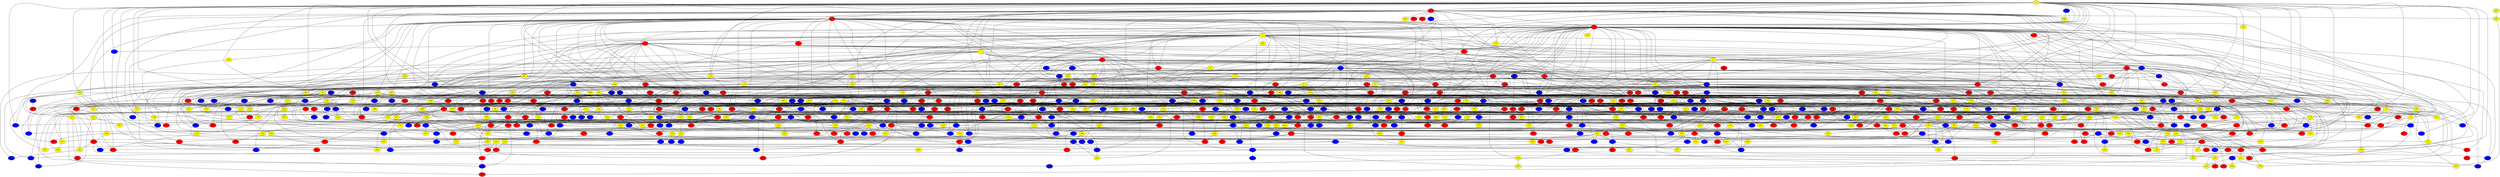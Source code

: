 graph {
0 [style = filled fillcolor = yellow];
1 [style = filled fillcolor = red];
2 [style = filled fillcolor = red];
3 [style = filled fillcolor = red];
4 [style = filled fillcolor = yellow];
5 [style = filled fillcolor = yellow];
6 [style = filled fillcolor = red];
7 [style = filled fillcolor = red];
8 [style = filled fillcolor = red];
9 [style = filled fillcolor = yellow];
10 [style = filled fillcolor = blue];
11 [style = filled fillcolor = yellow];
12 [style = filled fillcolor = blue];
13 [style = filled fillcolor = blue];
14 [style = filled fillcolor = blue];
15 [style = filled fillcolor = blue];
16 [style = filled fillcolor = yellow];
17 [style = filled fillcolor = blue];
18 [style = filled fillcolor = red];
19 [style = filled fillcolor = yellow];
20 [style = filled fillcolor = yellow];
21 [style = filled fillcolor = red];
22 [style = filled fillcolor = blue];
23 [style = filled fillcolor = red];
24 [style = filled fillcolor = blue];
25 [style = filled fillcolor = red];
26 [style = filled fillcolor = yellow];
27 [style = filled fillcolor = blue];
28 [style = filled fillcolor = yellow];
29 [style = filled fillcolor = red];
30 [style = filled fillcolor = red];
31 [style = filled fillcolor = red];
32 [style = filled fillcolor = red];
33 [style = filled fillcolor = yellow];
34 [style = filled fillcolor = red];
35 [style = filled fillcolor = yellow];
36 [style = filled fillcolor = yellow];
37 [style = filled fillcolor = red];
38 [style = filled fillcolor = yellow];
39 [style = filled fillcolor = yellow];
40 [style = filled fillcolor = red];
41 [style = filled fillcolor = red];
42 [style = filled fillcolor = blue];
43 [style = filled fillcolor = red];
44 [style = filled fillcolor = yellow];
45 [style = filled fillcolor = yellow];
46 [style = filled fillcolor = red];
47 [style = filled fillcolor = red];
48 [style = filled fillcolor = yellow];
49 [style = filled fillcolor = red];
50 [style = filled fillcolor = blue];
51 [style = filled fillcolor = yellow];
52 [style = filled fillcolor = red];
53 [style = filled fillcolor = red];
54 [style = filled fillcolor = blue];
55 [style = filled fillcolor = yellow];
56 [style = filled fillcolor = blue];
57 [style = filled fillcolor = red];
58 [style = filled fillcolor = blue];
59 [style = filled fillcolor = blue];
60 [style = filled fillcolor = yellow];
61 [style = filled fillcolor = yellow];
62 [style = filled fillcolor = yellow];
63 [style = filled fillcolor = yellow];
64 [style = filled fillcolor = yellow];
65 [style = filled fillcolor = red];
66 [style = filled fillcolor = blue];
67 [style = filled fillcolor = red];
68 [style = filled fillcolor = yellow];
69 [style = filled fillcolor = red];
70 [style = filled fillcolor = yellow];
71 [style = filled fillcolor = yellow];
72 [style = filled fillcolor = red];
73 [style = filled fillcolor = red];
74 [style = filled fillcolor = red];
75 [style = filled fillcolor = yellow];
76 [style = filled fillcolor = yellow];
77 [style = filled fillcolor = blue];
78 [style = filled fillcolor = red];
79 [style = filled fillcolor = red];
80 [style = filled fillcolor = yellow];
81 [style = filled fillcolor = red];
82 [style = filled fillcolor = yellow];
83 [style = filled fillcolor = red];
84 [style = filled fillcolor = yellow];
85 [style = filled fillcolor = yellow];
86 [style = filled fillcolor = red];
87 [style = filled fillcolor = yellow];
88 [style = filled fillcolor = red];
89 [style = filled fillcolor = red];
90 [style = filled fillcolor = yellow];
91 [style = filled fillcolor = red];
92 [style = filled fillcolor = red];
93 [style = filled fillcolor = blue];
94 [style = filled fillcolor = yellow];
95 [style = filled fillcolor = red];
96 [style = filled fillcolor = blue];
97 [style = filled fillcolor = red];
98 [style = filled fillcolor = yellow];
99 [style = filled fillcolor = blue];
100 [style = filled fillcolor = yellow];
101 [style = filled fillcolor = yellow];
102 [style = filled fillcolor = yellow];
103 [style = filled fillcolor = red];
104 [style = filled fillcolor = blue];
105 [style = filled fillcolor = blue];
106 [style = filled fillcolor = yellow];
107 [style = filled fillcolor = blue];
108 [style = filled fillcolor = yellow];
109 [style = filled fillcolor = blue];
110 [style = filled fillcolor = blue];
111 [style = filled fillcolor = blue];
112 [style = filled fillcolor = red];
113 [style = filled fillcolor = red];
114 [style = filled fillcolor = red];
115 [style = filled fillcolor = red];
116 [style = filled fillcolor = blue];
117 [style = filled fillcolor = yellow];
118 [style = filled fillcolor = blue];
119 [style = filled fillcolor = red];
120 [style = filled fillcolor = yellow];
121 [style = filled fillcolor = yellow];
122 [style = filled fillcolor = red];
123 [style = filled fillcolor = yellow];
124 [style = filled fillcolor = red];
125 [style = filled fillcolor = yellow];
126 [style = filled fillcolor = yellow];
127 [style = filled fillcolor = blue];
128 [style = filled fillcolor = blue];
129 [style = filled fillcolor = blue];
130 [style = filled fillcolor = yellow];
131 [style = filled fillcolor = blue];
132 [style = filled fillcolor = blue];
133 [style = filled fillcolor = red];
134 [style = filled fillcolor = yellow];
135 [style = filled fillcolor = yellow];
136 [style = filled fillcolor = yellow];
137 [style = filled fillcolor = red];
138 [style = filled fillcolor = red];
139 [style = filled fillcolor = yellow];
140 [style = filled fillcolor = yellow];
141 [style = filled fillcolor = red];
142 [style = filled fillcolor = yellow];
143 [style = filled fillcolor = red];
144 [style = filled fillcolor = yellow];
145 [style = filled fillcolor = blue];
146 [style = filled fillcolor = yellow];
147 [style = filled fillcolor = blue];
148 [style = filled fillcolor = blue];
149 [style = filled fillcolor = blue];
150 [style = filled fillcolor = blue];
151 [style = filled fillcolor = red];
152 [style = filled fillcolor = yellow];
153 [style = filled fillcolor = yellow];
154 [style = filled fillcolor = red];
155 [style = filled fillcolor = yellow];
156 [style = filled fillcolor = blue];
157 [style = filled fillcolor = red];
158 [style = filled fillcolor = red];
159 [style = filled fillcolor = yellow];
160 [style = filled fillcolor = red];
161 [style = filled fillcolor = blue];
162 [style = filled fillcolor = yellow];
163 [style = filled fillcolor = blue];
164 [style = filled fillcolor = red];
165 [style = filled fillcolor = blue];
166 [style = filled fillcolor = red];
167 [style = filled fillcolor = blue];
168 [style = filled fillcolor = red];
169 [style = filled fillcolor = blue];
170 [style = filled fillcolor = red];
171 [style = filled fillcolor = blue];
172 [style = filled fillcolor = yellow];
173 [style = filled fillcolor = red];
174 [style = filled fillcolor = blue];
175 [style = filled fillcolor = blue];
176 [style = filled fillcolor = yellow];
177 [style = filled fillcolor = yellow];
178 [style = filled fillcolor = blue];
179 [style = filled fillcolor = yellow];
180 [style = filled fillcolor = blue];
181 [style = filled fillcolor = yellow];
182 [style = filled fillcolor = yellow];
183 [style = filled fillcolor = yellow];
184 [style = filled fillcolor = blue];
185 [style = filled fillcolor = yellow];
186 [style = filled fillcolor = blue];
187 [style = filled fillcolor = red];
188 [style = filled fillcolor = red];
189 [style = filled fillcolor = red];
190 [style = filled fillcolor = red];
191 [style = filled fillcolor = yellow];
192 [style = filled fillcolor = yellow];
193 [style = filled fillcolor = yellow];
194 [style = filled fillcolor = blue];
195 [style = filled fillcolor = red];
196 [style = filled fillcolor = yellow];
197 [style = filled fillcolor = yellow];
198 [style = filled fillcolor = blue];
199 [style = filled fillcolor = yellow];
200 [style = filled fillcolor = blue];
201 [style = filled fillcolor = yellow];
202 [style = filled fillcolor = blue];
203 [style = filled fillcolor = red];
204 [style = filled fillcolor = blue];
205 [style = filled fillcolor = blue];
206 [style = filled fillcolor = yellow];
207 [style = filled fillcolor = yellow];
208 [style = filled fillcolor = red];
209 [style = filled fillcolor = yellow];
210 [style = filled fillcolor = yellow];
211 [style = filled fillcolor = yellow];
212 [style = filled fillcolor = red];
213 [style = filled fillcolor = yellow];
214 [style = filled fillcolor = yellow];
215 [style = filled fillcolor = blue];
216 [style = filled fillcolor = red];
217 [style = filled fillcolor = yellow];
218 [style = filled fillcolor = blue];
219 [style = filled fillcolor = blue];
220 [style = filled fillcolor = blue];
221 [style = filled fillcolor = blue];
222 [style = filled fillcolor = yellow];
223 [style = filled fillcolor = yellow];
224 [style = filled fillcolor = red];
225 [style = filled fillcolor = blue];
226 [style = filled fillcolor = red];
227 [style = filled fillcolor = red];
228 [style = filled fillcolor = blue];
229 [style = filled fillcolor = yellow];
230 [style = filled fillcolor = yellow];
231 [style = filled fillcolor = blue];
232 [style = filled fillcolor = yellow];
233 [style = filled fillcolor = red];
234 [style = filled fillcolor = yellow];
235 [style = filled fillcolor = yellow];
236 [style = filled fillcolor = yellow];
237 [style = filled fillcolor = yellow];
238 [style = filled fillcolor = red];
239 [style = filled fillcolor = red];
240 [style = filled fillcolor = red];
241 [style = filled fillcolor = yellow];
242 [style = filled fillcolor = blue];
243 [style = filled fillcolor = yellow];
244 [style = filled fillcolor = red];
245 [style = filled fillcolor = red];
246 [style = filled fillcolor = yellow];
247 [style = filled fillcolor = red];
248 [style = filled fillcolor = red];
249 [style = filled fillcolor = yellow];
250 [style = filled fillcolor = blue];
251 [style = filled fillcolor = red];
252 [style = filled fillcolor = blue];
253 [style = filled fillcolor = yellow];
254 [style = filled fillcolor = blue];
255 [style = filled fillcolor = red];
256 [style = filled fillcolor = blue];
257 [style = filled fillcolor = yellow];
258 [style = filled fillcolor = yellow];
259 [style = filled fillcolor = blue];
260 [style = filled fillcolor = yellow];
261 [style = filled fillcolor = yellow];
262 [style = filled fillcolor = yellow];
263 [style = filled fillcolor = red];
264 [style = filled fillcolor = yellow];
265 [style = filled fillcolor = blue];
266 [style = filled fillcolor = red];
267 [style = filled fillcolor = blue];
268 [style = filled fillcolor = blue];
269 [style = filled fillcolor = blue];
270 [style = filled fillcolor = blue];
271 [style = filled fillcolor = red];
272 [style = filled fillcolor = yellow];
273 [style = filled fillcolor = red];
274 [style = filled fillcolor = blue];
275 [style = filled fillcolor = red];
276 [style = filled fillcolor = blue];
277 [style = filled fillcolor = yellow];
278 [style = filled fillcolor = red];
279 [style = filled fillcolor = red];
280 [style = filled fillcolor = blue];
281 [style = filled fillcolor = yellow];
282 [style = filled fillcolor = red];
283 [style = filled fillcolor = red];
284 [style = filled fillcolor = blue];
285 [style = filled fillcolor = red];
286 [style = filled fillcolor = blue];
287 [style = filled fillcolor = blue];
288 [style = filled fillcolor = red];
289 [style = filled fillcolor = yellow];
290 [style = filled fillcolor = blue];
291 [style = filled fillcolor = yellow];
292 [style = filled fillcolor = yellow];
293 [style = filled fillcolor = blue];
294 [style = filled fillcolor = yellow];
295 [style = filled fillcolor = red];
296 [style = filled fillcolor = yellow];
297 [style = filled fillcolor = yellow];
298 [style = filled fillcolor = blue];
299 [style = filled fillcolor = red];
300 [style = filled fillcolor = blue];
301 [style = filled fillcolor = blue];
302 [style = filled fillcolor = yellow];
303 [style = filled fillcolor = blue];
304 [style = filled fillcolor = blue];
305 [style = filled fillcolor = red];
306 [style = filled fillcolor = blue];
307 [style = filled fillcolor = blue];
308 [style = filled fillcolor = yellow];
309 [style = filled fillcolor = red];
310 [style = filled fillcolor = blue];
311 [style = filled fillcolor = yellow];
312 [style = filled fillcolor = yellow];
313 [style = filled fillcolor = red];
314 [style = filled fillcolor = blue];
315 [style = filled fillcolor = red];
316 [style = filled fillcolor = yellow];
317 [style = filled fillcolor = red];
318 [style = filled fillcolor = red];
319 [style = filled fillcolor = yellow];
320 [style = filled fillcolor = blue];
321 [style = filled fillcolor = yellow];
322 [style = filled fillcolor = red];
323 [style = filled fillcolor = blue];
324 [style = filled fillcolor = yellow];
325 [style = filled fillcolor = yellow];
326 [style = filled fillcolor = blue];
327 [style = filled fillcolor = red];
328 [style = filled fillcolor = yellow];
329 [style = filled fillcolor = blue];
330 [style = filled fillcolor = red];
331 [style = filled fillcolor = yellow];
332 [style = filled fillcolor = yellow];
333 [style = filled fillcolor = yellow];
334 [style = filled fillcolor = red];
335 [style = filled fillcolor = yellow];
336 [style = filled fillcolor = blue];
337 [style = filled fillcolor = blue];
338 [style = filled fillcolor = yellow];
339 [style = filled fillcolor = yellow];
340 [style = filled fillcolor = red];
341 [style = filled fillcolor = yellow];
342 [style = filled fillcolor = blue];
343 [style = filled fillcolor = blue];
344 [style = filled fillcolor = red];
345 [style = filled fillcolor = yellow];
346 [style = filled fillcolor = blue];
347 [style = filled fillcolor = red];
348 [style = filled fillcolor = yellow];
349 [style = filled fillcolor = red];
350 [style = filled fillcolor = red];
351 [style = filled fillcolor = yellow];
352 [style = filled fillcolor = yellow];
353 [style = filled fillcolor = red];
354 [style = filled fillcolor = red];
355 [style = filled fillcolor = red];
356 [style = filled fillcolor = red];
357 [style = filled fillcolor = yellow];
358 [style = filled fillcolor = yellow];
359 [style = filled fillcolor = blue];
360 [style = filled fillcolor = blue];
361 [style = filled fillcolor = yellow];
362 [style = filled fillcolor = yellow];
363 [style = filled fillcolor = yellow];
364 [style = filled fillcolor = blue];
365 [style = filled fillcolor = red];
366 [style = filled fillcolor = red];
367 [style = filled fillcolor = blue];
368 [style = filled fillcolor = yellow];
369 [style = filled fillcolor = red];
370 [style = filled fillcolor = red];
371 [style = filled fillcolor = red];
372 [style = filled fillcolor = blue];
373 [style = filled fillcolor = yellow];
374 [style = filled fillcolor = red];
375 [style = filled fillcolor = red];
376 [style = filled fillcolor = blue];
377 [style = filled fillcolor = red];
378 [style = filled fillcolor = red];
379 [style = filled fillcolor = blue];
380 [style = filled fillcolor = red];
381 [style = filled fillcolor = yellow];
382 [style = filled fillcolor = blue];
383 [style = filled fillcolor = blue];
384 [style = filled fillcolor = red];
385 [style = filled fillcolor = yellow];
386 [style = filled fillcolor = blue];
387 [style = filled fillcolor = red];
388 [style = filled fillcolor = yellow];
389 [style = filled fillcolor = blue];
390 [style = filled fillcolor = red];
391 [style = filled fillcolor = blue];
392 [style = filled fillcolor = blue];
393 [style = filled fillcolor = blue];
394 [style = filled fillcolor = yellow];
395 [style = filled fillcolor = red];
396 [style = filled fillcolor = red];
397 [style = filled fillcolor = blue];
398 [style = filled fillcolor = red];
399 [style = filled fillcolor = red];
400 [style = filled fillcolor = blue];
401 [style = filled fillcolor = yellow];
402 [style = filled fillcolor = red];
403 [style = filled fillcolor = blue];
404 [style = filled fillcolor = red];
405 [style = filled fillcolor = yellow];
406 [style = filled fillcolor = blue];
407 [style = filled fillcolor = blue];
408 [style = filled fillcolor = blue];
409 [style = filled fillcolor = red];
410 [style = filled fillcolor = blue];
411 [style = filled fillcolor = red];
412 [style = filled fillcolor = yellow];
413 [style = filled fillcolor = blue];
414 [style = filled fillcolor = red];
415 [style = filled fillcolor = yellow];
416 [style = filled fillcolor = red];
417 [style = filled fillcolor = red];
418 [style = filled fillcolor = yellow];
419 [style = filled fillcolor = yellow];
420 [style = filled fillcolor = yellow];
421 [style = filled fillcolor = blue];
422 [style = filled fillcolor = red];
423 [style = filled fillcolor = yellow];
424 [style = filled fillcolor = red];
425 [style = filled fillcolor = blue];
426 [style = filled fillcolor = yellow];
427 [style = filled fillcolor = red];
428 [style = filled fillcolor = red];
429 [style = filled fillcolor = blue];
430 [style = filled fillcolor = red];
431 [style = filled fillcolor = yellow];
432 [style = filled fillcolor = yellow];
433 [style = filled fillcolor = red];
434 [style = filled fillcolor = yellow];
435 [style = filled fillcolor = red];
436 [style = filled fillcolor = red];
437 [style = filled fillcolor = yellow];
438 [style = filled fillcolor = red];
439 [style = filled fillcolor = blue];
440 [style = filled fillcolor = blue];
441 [style = filled fillcolor = yellow];
442 [style = filled fillcolor = blue];
443 [style = filled fillcolor = yellow];
444 [style = filled fillcolor = red];
445 [style = filled fillcolor = yellow];
446 [style = filled fillcolor = yellow];
447 [style = filled fillcolor = yellow];
448 [style = filled fillcolor = red];
449 [style = filled fillcolor = yellow];
450 [style = filled fillcolor = yellow];
451 [style = filled fillcolor = red];
452 [style = filled fillcolor = blue];
453 [style = filled fillcolor = yellow];
454 [style = filled fillcolor = yellow];
455 [style = filled fillcolor = blue];
456 [style = filled fillcolor = yellow];
457 [style = filled fillcolor = red];
458 [style = filled fillcolor = yellow];
459 [style = filled fillcolor = red];
460 [style = filled fillcolor = blue];
461 [style = filled fillcolor = blue];
462 [style = filled fillcolor = yellow];
463 [style = filled fillcolor = yellow];
464 [style = filled fillcolor = yellow];
465 [style = filled fillcolor = red];
466 [style = filled fillcolor = blue];
467 [style = filled fillcolor = blue];
468 [style = filled fillcolor = yellow];
469 [style = filled fillcolor = blue];
470 [style = filled fillcolor = blue];
471 [style = filled fillcolor = blue];
472 [style = filled fillcolor = blue];
473 [style = filled fillcolor = blue];
474 [style = filled fillcolor = blue];
475 [style = filled fillcolor = red];
476 [style = filled fillcolor = red];
477 [style = filled fillcolor = blue];
478 [style = filled fillcolor = red];
479 [style = filled fillcolor = red];
480 [style = filled fillcolor = red];
481 [style = filled fillcolor = red];
482 [style = filled fillcolor = blue];
483 [style = filled fillcolor = red];
484 [style = filled fillcolor = red];
485 [style = filled fillcolor = blue];
486 [style = filled fillcolor = yellow];
487 [style = filled fillcolor = yellow];
488 [style = filled fillcolor = red];
489 [style = filled fillcolor = red];
490 [style = filled fillcolor = blue];
491 [style = filled fillcolor = yellow];
492 [style = filled fillcolor = red];
493 [style = filled fillcolor = yellow];
494 [style = filled fillcolor = red];
495 [style = filled fillcolor = yellow];
496 [style = filled fillcolor = yellow];
497 [style = filled fillcolor = yellow];
498 [style = filled fillcolor = blue];
499 [style = filled fillcolor = yellow];
500 [style = filled fillcolor = blue];
501 [style = filled fillcolor = yellow];
502 [style = filled fillcolor = blue];
503 [style = filled fillcolor = red];
504 [style = filled fillcolor = yellow];
505 [style = filled fillcolor = blue];
506 [style = filled fillcolor = yellow];
507 [style = filled fillcolor = yellow];
508 [style = filled fillcolor = blue];
509 [style = filled fillcolor = yellow];
510 [style = filled fillcolor = blue];
511 [style = filled fillcolor = blue];
512 [style = filled fillcolor = blue];
513 [style = filled fillcolor = yellow];
514 [style = filled fillcolor = blue];
515 [style = filled fillcolor = red];
516 [style = filled fillcolor = red];
517 [style = filled fillcolor = red];
518 [style = filled fillcolor = red];
519 [style = filled fillcolor = red];
520 [style = filled fillcolor = yellow];
521 [style = filled fillcolor = yellow];
522 [style = filled fillcolor = blue];
523 [style = filled fillcolor = blue];
524 [style = filled fillcolor = blue];
525 [style = filled fillcolor = red];
526 [style = filled fillcolor = red];
527 [style = filled fillcolor = yellow];
528 [style = filled fillcolor = blue];
529 [style = filled fillcolor = yellow];
530 [style = filled fillcolor = yellow];
531 [style = filled fillcolor = blue];
532 [style = filled fillcolor = yellow];
533 [style = filled fillcolor = red];
534 [style = filled fillcolor = red];
535 [style = filled fillcolor = yellow];
536 [style = filled fillcolor = red];
537 [style = filled fillcolor = red];
538 [style = filled fillcolor = yellow];
539 [style = filled fillcolor = yellow];
540 [style = filled fillcolor = blue];
541 [style = filled fillcolor = red];
542 [style = filled fillcolor = red];
543 [style = filled fillcolor = yellow];
544 [style = filled fillcolor = yellow];
545 [style = filled fillcolor = blue];
546 [style = filled fillcolor = yellow];
547 [style = filled fillcolor = blue];
548 [style = filled fillcolor = blue];
549 [style = filled fillcolor = blue];
550 [style = filled fillcolor = blue];
551 [style = filled fillcolor = blue];
552 [style = filled fillcolor = blue];
553 [style = filled fillcolor = yellow];
554 [style = filled fillcolor = red];
555 [style = filled fillcolor = yellow];
556 [style = filled fillcolor = red];
557 [style = filled fillcolor = blue];
558 [style = filled fillcolor = red];
559 [style = filled fillcolor = red];
560 [style = filled fillcolor = red];
561 [style = filled fillcolor = red];
562 [style = filled fillcolor = red];
563 [style = filled fillcolor = blue];
564 [style = filled fillcolor = red];
565 [style = filled fillcolor = blue];
566 [style = filled fillcolor = blue];
567 [style = filled fillcolor = red];
568 [style = filled fillcolor = red];
569 [style = filled fillcolor = blue];
570 [style = filled fillcolor = yellow];
571 [style = filled fillcolor = yellow];
572 [style = filled fillcolor = yellow];
573 [style = filled fillcolor = blue];
574 [style = filled fillcolor = red];
575 [style = filled fillcolor = yellow];
576 [style = filled fillcolor = red];
577 [style = filled fillcolor = blue];
578 [style = filled fillcolor = blue];
579 [style = filled fillcolor = blue];
580 [style = filled fillcolor = blue];
581 [style = filled fillcolor = blue];
582 [style = filled fillcolor = blue];
583 [style = filled fillcolor = yellow];
584 [style = filled fillcolor = yellow];
585 [style = filled fillcolor = blue];
586 [style = filled fillcolor = yellow];
587 [style = filled fillcolor = yellow];
588 [style = filled fillcolor = blue];
589 [style = filled fillcolor = blue];
590 [style = filled fillcolor = blue];
591 [style = filled fillcolor = yellow];
592 [style = filled fillcolor = red];
593 [style = filled fillcolor = yellow];
594 [style = filled fillcolor = red];
595 [style = filled fillcolor = yellow];
596 [style = filled fillcolor = blue];
597 [style = filled fillcolor = blue];
598 [style = filled fillcolor = red];
599 [style = filled fillcolor = blue];
600 [style = filled fillcolor = yellow];
601 [style = filled fillcolor = blue];
602 [style = filled fillcolor = red];
603 [style = filled fillcolor = yellow];
604 [style = filled fillcolor = red];
605 [style = filled fillcolor = red];
606 [style = filled fillcolor = yellow];
607 [style = filled fillcolor = red];
608 [style = filled fillcolor = blue];
609 [style = filled fillcolor = red];
610 [style = filled fillcolor = red];
611 [style = filled fillcolor = blue];
612 [style = filled fillcolor = yellow];
613 [style = filled fillcolor = red];
614 [style = filled fillcolor = yellow];
615 [style = filled fillcolor = yellow];
616 [style = filled fillcolor = yellow];
617 [style = filled fillcolor = blue];
618 [style = filled fillcolor = red];
619 [style = filled fillcolor = red];
620 [style = filled fillcolor = red];
621 [style = filled fillcolor = yellow];
622 [style = filled fillcolor = yellow];
623 [style = filled fillcolor = blue];
624 [style = filled fillcolor = blue];
625 [style = filled fillcolor = yellow];
626 [style = filled fillcolor = red];
627 [style = filled fillcolor = yellow];
628 [style = filled fillcolor = blue];
629 [style = filled fillcolor = yellow];
630 [style = filled fillcolor = yellow];
631 [style = filled fillcolor = red];
632 [style = filled fillcolor = yellow];
633 [style = filled fillcolor = yellow];
634 [style = filled fillcolor = yellow];
635 [style = filled fillcolor = blue];
636 [style = filled fillcolor = red];
637 [style = filled fillcolor = red];
638 [style = filled fillcolor = blue];
639 [style = filled fillcolor = red];
640 [style = filled fillcolor = yellow];
641 [style = filled fillcolor = blue];
642 [style = filled fillcolor = blue];
643 [style = filled fillcolor = yellow];
644 [style = filled fillcolor = blue];
645 [style = filled fillcolor = red];
646 [style = filled fillcolor = blue];
647 [style = filled fillcolor = red];
648 [style = filled fillcolor = blue];
649 [style = filled fillcolor = red];
650 [style = filled fillcolor = red];
651 [style = filled fillcolor = blue];
652 [style = filled fillcolor = blue];
653 [style = filled fillcolor = blue];
654 [style = filled fillcolor = yellow];
655 [style = filled fillcolor = yellow];
656 [style = filled fillcolor = yellow];
657 [style = filled fillcolor = red];
658 [style = filled fillcolor = red];
659 [style = filled fillcolor = yellow];
660 [style = filled fillcolor = yellow];
661 [style = filled fillcolor = blue];
662 [style = filled fillcolor = yellow];
663 [style = filled fillcolor = red];
664 [style = filled fillcolor = red];
665 [style = filled fillcolor = yellow];
666 [style = filled fillcolor = yellow];
667 [style = filled fillcolor = blue];
668 [style = filled fillcolor = red];
669 [style = filled fillcolor = yellow];
670 [style = filled fillcolor = yellow];
671 [style = filled fillcolor = red];
672 [style = filled fillcolor = red];
673 [style = filled fillcolor = blue];
674 [style = filled fillcolor = blue];
675 [style = filled fillcolor = red];
676 [style = filled fillcolor = red];
677 [style = filled fillcolor = blue];
678 [style = filled fillcolor = red];
679 [style = filled fillcolor = yellow];
680 [style = filled fillcolor = blue];
681 [style = filled fillcolor = red];
682 [style = filled fillcolor = red];
683 [style = filled fillcolor = red];
684 [style = filled fillcolor = yellow];
685 [style = filled fillcolor = yellow];
686 [style = filled fillcolor = yellow];
687 [style = filled fillcolor = red];
688 [style = filled fillcolor = yellow];
689 [style = filled fillcolor = red];
690 [style = filled fillcolor = blue];
691 [style = filled fillcolor = red];
692 [style = filled fillcolor = blue];
693 [style = filled fillcolor = blue];
694 [style = filled fillcolor = blue];
695 [style = filled fillcolor = blue];
696 [style = filled fillcolor = yellow];
697 [style = filled fillcolor = yellow];
698 [style = filled fillcolor = red];
699 [style = filled fillcolor = blue];
700 [style = filled fillcolor = yellow];
701 [style = filled fillcolor = red];
702 [style = filled fillcolor = red];
703 [style = filled fillcolor = red];
704 [style = filled fillcolor = red];
705 [style = filled fillcolor = red];
706 [style = filled fillcolor = yellow];
707 [style = filled fillcolor = red];
708 [style = filled fillcolor = red];
709 [style = filled fillcolor = red];
710 [style = filled fillcolor = yellow];
711 [style = filled fillcolor = blue];
0 -- 11;
0 -- 19;
0 -- 27;
0 -- 36;
0 -- 52;
0 -- 56;
0 -- 72;
0 -- 76;
0 -- 90;
0 -- 115;
0 -- 136;
0 -- 152;
0 -- 157;
0 -- 161;
0 -- 162;
0 -- 166;
0 -- 167;
0 -- 197;
0 -- 213;
0 -- 302;
0 -- 304;
0 -- 324;
0 -- 372;
0 -- 441;
0 -- 481;
0 -- 499;
0 -- 520;
0 -- 523;
0 -- 529;
0 -- 628;
0 -- 661;
0 -- 699;
0 -- 706;
1 -- 2;
0 -- 7;
0 -- 3;
0 -- 2;
0 -- 1;
1 -- 3;
1 -- 4;
1 -- 5;
1 -- 9;
1 -- 11;
1 -- 22;
1 -- 46;
1 -- 65;
1 -- 91;
1 -- 97;
1 -- 110;
1 -- 143;
1 -- 193;
1 -- 209;
1 -- 210;
1 -- 241;
1 -- 279;
1 -- 287;
1 -- 290;
1 -- 327;
1 -- 334;
1 -- 347;
1 -- 355;
1 -- 389;
1 -- 448;
1 -- 479;
1 -- 500;
1 -- 513;
1 -- 537;
1 -- 559;
1 -- 581;
1 -- 585;
1 -- 643;
1 -- 666;
1 -- 705;
2 -- 3;
2 -- 4;
2 -- 6;
2 -- 9;
2 -- 19;
2 -- 20;
2 -- 24;
2 -- 26;
2 -- 28;
2 -- 32;
2 -- 47;
2 -- 54;
2 -- 71;
2 -- 75;
2 -- 84;
2 -- 87;
2 -- 95;
2 -- 98;
2 -- 101;
2 -- 121;
2 -- 135;
2 -- 142;
2 -- 148;
2 -- 161;
2 -- 180;
2 -- 199;
2 -- 237;
2 -- 240;
2 -- 272;
2 -- 278;
2 -- 294;
2 -- 295;
2 -- 307;
2 -- 321;
2 -- 322;
2 -- 346;
2 -- 358;
2 -- 395;
2 -- 416;
2 -- 460;
2 -- 586;
2 -- 610;
2 -- 615;
2 -- 662;
3 -- 4;
3 -- 10;
3 -- 13;
3 -- 14;
3 -- 15;
3 -- 31;
3 -- 33;
3 -- 34;
3 -- 40;
3 -- 46;
3 -- 58;
3 -- 64;
3 -- 65;
3 -- 74;
3 -- 78;
3 -- 86;
3 -- 92;
3 -- 103;
3 -- 105;
3 -- 112;
3 -- 121;
3 -- 142;
3 -- 144;
3 -- 155;
3 -- 178;
3 -- 181;
3 -- 185;
3 -- 191;
3 -- 192;
3 -- 212;
3 -- 215;
3 -- 221;
3 -- 234;
3 -- 269;
3 -- 279;
3 -- 314;
3 -- 324;
3 -- 333;
3 -- 365;
3 -- 378;
3 -- 391;
3 -- 396;
3 -- 398;
3 -- 422;
3 -- 428;
3 -- 437;
3 -- 444;
3 -- 504;
3 -- 538;
3 -- 568;
3 -- 584;
3 -- 596;
3 -- 633;
3 -- 647;
3 -- 681;
3 -- 685;
4 -- 6;
4 -- 7;
4 -- 16;
4 -- 38;
4 -- 56;
4 -- 58;
4 -- 86;
4 -- 93;
4 -- 103;
4 -- 119;
4 -- 129;
4 -- 176;
4 -- 182;
4 -- 183;
4 -- 189;
4 -- 238;
4 -- 244;
4 -- 246;
4 -- 286;
4 -- 291;
4 -- 352;
4 -- 355;
4 -- 363;
4 -- 369;
4 -- 374;
4 -- 412;
4 -- 445;
4 -- 483;
4 -- 561;
4 -- 582;
4 -- 660;
4 -- 664;
6 -- 5;
6 -- 15;
6 -- 27;
6 -- 30;
6 -- 34;
6 -- 41;
6 -- 60;
6 -- 83;
6 -- 85;
6 -- 112;
6 -- 117;
6 -- 169;
6 -- 195;
6 -- 232;
6 -- 259;
6 -- 278;
6 -- 304;
6 -- 374;
6 -- 549;
6 -- 553;
6 -- 597;
6 -- 636;
5 -- 8;
5 -- 26;
5 -- 39;
5 -- 91;
5 -- 106;
5 -- 117;
5 -- 120;
5 -- 144;
5 -- 170;
5 -- 195;
5 -- 206;
5 -- 273;
5 -- 277;
5 -- 652;
7 -- 16;
7 -- 38;
7 -- 88;
7 -- 165;
7 -- 192;
7 -- 288;
7 -- 338;
7 -- 527;
8 -- 12;
8 -- 14;
8 -- 18;
8 -- 36;
8 -- 37;
8 -- 45;
8 -- 63;
8 -- 77;
8 -- 81;
8 -- 87;
8 -- 127;
8 -- 133;
8 -- 136;
8 -- 139;
8 -- 140;
8 -- 147;
8 -- 158;
8 -- 160;
8 -- 187;
8 -- 264;
8 -- 266;
8 -- 312;
8 -- 425;
8 -- 463;
8 -- 474;
8 -- 588;
8 -- 598;
8 -- 608;
8 -- 690;
8 -- 708;
9 -- 12;
9 -- 64;
9 -- 67;
9 -- 184;
9 -- 201;
9 -- 219;
10 -- 20;
10 -- 29;
10 -- 134;
10 -- 305;
10 -- 309;
10 -- 519;
10 -- 567;
10 -- 700;
11 -- 14;
11 -- 15;
11 -- 21;
11 -- 47;
11 -- 66;
11 -- 125;
11 -- 156;
11 -- 168;
11 -- 272;
11 -- 427;
11 -- 530;
11 -- 617;
12 -- 57;
12 -- 399;
12 -- 410;
12 -- 476;
13 -- 18;
13 -- 35;
13 -- 37;
13 -- 39;
13 -- 42;
13 -- 44;
13 -- 73;
13 -- 123;
13 -- 133;
13 -- 147;
13 -- 155;
13 -- 302;
13 -- 452;
13 -- 537;
14 -- 19;
14 -- 22;
14 -- 28;
14 -- 94;
14 -- 226;
14 -- 308;
14 -- 391;
14 -- 421;
14 -- 648;
15 -- 31;
15 -- 32;
15 -- 63;
15 -- 68;
15 -- 84;
15 -- 114;
15 -- 257;
15 -- 317;
15 -- 351;
15 -- 414;
15 -- 446;
16 -- 27;
16 -- 43;
16 -- 48;
16 -- 49;
16 -- 73;
16 -- 80;
16 -- 99;
16 -- 131;
16 -- 166;
16 -- 220;
16 -- 232;
16 -- 309;
16 -- 317;
16 -- 677;
17 -- 29;
17 -- 31;
17 -- 53;
17 -- 62;
17 -- 64;
17 -- 79;
17 -- 97;
17 -- 108;
17 -- 118;
17 -- 122;
17 -- 145;
17 -- 212;
17 -- 266;
17 -- 280;
17 -- 294;
17 -- 315;
17 -- 683;
17 -- 686;
18 -- 35;
18 -- 213;
18 -- 492;
19 -- 59;
19 -- 472;
19 -- 701;
20 -- 29;
20 -- 47;
20 -- 52;
20 -- 222;
20 -- 275;
20 -- 466;
20 -- 543;
20 -- 590;
20 -- 649;
20 -- 671;
21 -- 22;
21 -- 23;
21 -- 34;
21 -- 40;
21 -- 45;
21 -- 50;
21 -- 157;
21 -- 196;
21 -- 261;
21 -- 296;
21 -- 359;
21 -- 366;
21 -- 388;
21 -- 534;
21 -- 625;
21 -- 676;
22 -- 23;
22 -- 35;
22 -- 43;
22 -- 132;
23 -- 399;
23 -- 462;
24 -- 156;
24 -- 297;
24 -- 415;
24 -- 588;
24 -- 592;
25 -- 170;
25 -- 335;
25 -- 345;
25 -- 688;
26 -- 36;
26 -- 39;
26 -- 106;
26 -- 165;
26 -- 190;
26 -- 218;
26 -- 330;
26 -- 340;
26 -- 342;
26 -- 352;
26 -- 469;
26 -- 504;
26 -- 564;
27 -- 53;
27 -- 86;
27 -- 210;
27 -- 381;
28 -- 106;
28 -- 243;
28 -- 376;
29 -- 243;
29 -- 526;
29 -- 534;
29 -- 562;
30 -- 67;
30 -- 234;
30 -- 395;
30 -- 430;
30 -- 448;
30 -- 610;
30 -- 637;
30 -- 663;
31 -- 66;
31 -- 131;
31 -- 300;
31 -- 465;
31 -- 604;
32 -- 213;
32 -- 217;
32 -- 254;
32 -- 336;
32 -- 344;
32 -- 434;
32 -- 473;
32 -- 557;
32 -- 708;
33 -- 354;
33 -- 484;
34 -- 51;
34 -- 117;
34 -- 131;
34 -- 185;
34 -- 216;
34 -- 245;
34 -- 282;
34 -- 416;
35 -- 43;
35 -- 50;
35 -- 61;
35 -- 71;
35 -- 122;
35 -- 124;
35 -- 140;
35 -- 189;
35 -- 205;
35 -- 256;
35 -- 269;
35 -- 361;
35 -- 381;
35 -- 432;
35 -- 458;
35 -- 518;
35 -- 657;
35 -- 711;
36 -- 59;
36 -- 66;
36 -- 111;
36 -- 153;
36 -- 154;
36 -- 203;
36 -- 235;
36 -- 453;
36 -- 460;
36 -- 658;
37 -- 78;
37 -- 82;
37 -- 94;
37 -- 135;
37 -- 349;
38 -- 70;
38 -- 80;
38 -- 89;
38 -- 202;
38 -- 227;
38 -- 261;
38 -- 333;
38 -- 341;
38 -- 651;
39 -- 42;
39 -- 89;
39 -- 104;
39 -- 128;
39 -- 141;
39 -- 148;
39 -- 225;
39 -- 567;
39 -- 569;
39 -- 583;
39 -- 691;
40 -- 471;
40 -- 541;
41 -- 248;
41 -- 489;
41 -- 693;
42 -- 97;
42 -- 265;
42 -- 289;
43 -- 44;
43 -- 46;
43 -- 77;
43 -- 81;
43 -- 148;
43 -- 175;
43 -- 184;
43 -- 207;
43 -- 245;
43 -- 290;
43 -- 430;
43 -- 456;
43 -- 667;
44 -- 55;
44 -- 76;
44 -- 110;
44 -- 232;
44 -- 252;
44 -- 321;
44 -- 411;
44 -- 426;
45 -- 104;
46 -- 52;
46 -- 159;
46 -- 310;
46 -- 331;
46 -- 458;
46 -- 574;
46 -- 709;
47 -- 130;
47 -- 195;
47 -- 370;
47 -- 548;
47 -- 550;
47 -- 607;
47 -- 632;
47 -- 675;
48 -- 61;
48 -- 180;
48 -- 246;
48 -- 274;
48 -- 287;
48 -- 405;
48 -- 406;
48 -- 512;
48 -- 545;
49 -- 62;
49 -- 123;
49 -- 189;
49 -- 262;
49 -- 322;
49 -- 407;
49 -- 431;
49 -- 512;
50 -- 55;
50 -- 68;
50 -- 151;
50 -- 194;
50 -- 202;
50 -- 237;
50 -- 292;
50 -- 306;
51 -- 56;
51 -- 67;
51 -- 129;
51 -- 171;
51 -- 249;
51 -- 273;
52 -- 57;
52 -- 59;
52 -- 162;
52 -- 220;
52 -- 562;
52 -- 566;
53 -- 75;
53 -- 91;
53 -- 114;
53 -- 167;
53 -- 225;
53 -- 240;
53 -- 314;
53 -- 342;
53 -- 449;
53 -- 506;
53 -- 597;
53 -- 623;
54 -- 93;
54 -- 105;
54 -- 211;
54 -- 563;
54 -- 620;
55 -- 125;
55 -- 250;
55 -- 398;
55 -- 501;
56 -- 96;
56 -- 356;
57 -- 68;
57 -- 147;
57 -- 626;
57 -- 683;
58 -- 94;
58 -- 233;
58 -- 691;
58 -- 703;
59 -- 108;
59 -- 216;
59 -- 230;
59 -- 267;
59 -- 418;
59 -- 500;
59 -- 537;
59 -- 642;
59 -- 664;
59 -- 691;
59 -- 710;
60 -- 239;
60 -- 313;
60 -- 438;
60 -- 485;
60 -- 531;
60 -- 545;
60 -- 622;
61 -- 82;
61 -- 137;
61 -- 176;
61 -- 275;
61 -- 288;
61 -- 387;
61 -- 419;
61 -- 499;
61 -- 711;
62 -- 85;
62 -- 92;
62 -- 203;
62 -- 287;
62 -- 330;
62 -- 370;
62 -- 386;
62 -- 651;
63 -- 69;
63 -- 137;
63 -- 173;
63 -- 177;
63 -- 247;
63 -- 308;
63 -- 325;
63 -- 328;
63 -- 494;
63 -- 527;
63 -- 572;
64 -- 93;
64 -- 100;
64 -- 362;
64 -- 400;
64 -- 406;
64 -- 435;
65 -- 69;
65 -- 72;
65 -- 90;
65 -- 103;
65 -- 113;
65 -- 270;
65 -- 283;
65 -- 390;
65 -- 454;
65 -- 536;
66 -- 78;
66 -- 150;
66 -- 187;
66 -- 301;
66 -- 481;
66 -- 542;
67 -- 99;
67 -- 198;
67 -- 248;
67 -- 476;
67 -- 482;
68 -- 79;
68 -- 104;
68 -- 174;
68 -- 181;
68 -- 226;
68 -- 343;
68 -- 494;
68 -- 603;
68 -- 623;
69 -- 152;
69 -- 331;
69 -- 628;
70 -- 512;
71 -- 115;
71 -- 214;
71 -- 224;
71 -- 348;
71 -- 611;
73 -- 149;
74 -- 162;
74 -- 473;
74 -- 588;
74 -- 608;
74 -- 627;
75 -- 145;
75 -- 191;
75 -- 385;
75 -- 445;
75 -- 480;
75 -- 607;
75 -- 609;
76 -- 135;
77 -- 85;
77 -- 90;
77 -- 206;
77 -- 248;
77 -- 275;
77 -- 353;
77 -- 359;
77 -- 631;
78 -- 200;
79 -- 339;
79 -- 389;
79 -- 455;
79 -- 614;
80 -- 100;
80 -- 107;
80 -- 111;
80 -- 163;
80 -- 192;
80 -- 285;
80 -- 327;
80 -- 382;
80 -- 420;
80 -- 623;
81 -- 271;
82 -- 112;
82 -- 164;
82 -- 211;
82 -- 251;
82 -- 325;
82 -- 422;
82 -- 447;
82 -- 547;
82 -- 694;
83 -- 84;
83 -- 113;
83 -- 242;
83 -- 450;
84 -- 95;
84 -- 125;
84 -- 157;
84 -- 203;
84 -- 225;
84 -- 329;
84 -- 395;
84 -- 408;
84 -- 564;
84 -- 578;
84 -- 646;
85 -- 464;
85 -- 496;
85 -- 709;
86 -- 169;
86 -- 255;
86 -- 488;
86 -- 501;
87 -- 128;
87 -- 221;
88 -- 293;
88 -- 308;
88 -- 495;
89 -- 96;
89 -- 310;
89 -- 344;
89 -- 362;
89 -- 498;
90 -- 102;
90 -- 234;
90 -- 241;
90 -- 316;
90 -- 323;
90 -- 325;
90 -- 379;
90 -- 478;
90 -- 496;
90 -- 562;
90 -- 701;
91 -- 116;
91 -- 438;
91 -- 697;
92 -- 114;
92 -- 120;
92 -- 129;
92 -- 246;
92 -- 251;
92 -- 294;
92 -- 487;
92 -- 654;
93 -- 130;
93 -- 134;
93 -- 167;
93 -- 186;
93 -- 316;
93 -- 652;
94 -- 207;
94 -- 292;
94 -- 696;
95 -- 102;
95 -- 218;
95 -- 285;
96 -- 109;
96 -- 132;
96 -- 229;
96 -- 270;
96 -- 358;
96 -- 532;
96 -- 656;
96 -- 679;
96 -- 685;
97 -- 107;
97 -- 120;
97 -- 252;
97 -- 360;
97 -- 566;
98 -- 126;
98 -- 255;
98 -- 276;
99 -- 558;
99 -- 575;
99 -- 687;
100 -- 452;
101 -- 126;
101 -- 182;
101 -- 253;
101 -- 254;
101 -- 439;
101 -- 440;
101 -- 624;
102 -- 149;
102 -- 155;
102 -- 199;
102 -- 311;
102 -- 353;
102 -- 641;
102 -- 679;
103 -- 267;
103 -- 617;
104 -- 236;
104 -- 599;
105 -- 119;
105 -- 141;
105 -- 165;
105 -- 208;
105 -- 307;
106 -- 207;
106 -- 553;
107 -- 366;
107 -- 480;
107 -- 570;
108 -- 260;
108 -- 387;
109 -- 116;
109 -- 180;
109 -- 328;
110 -- 146;
110 -- 245;
110 -- 306;
110 -- 353;
110 -- 411;
110 -- 419;
110 -- 497;
110 -- 535;
110 -- 702;
111 -- 253;
112 -- 115;
112 -- 128;
112 -- 279;
112 -- 289;
112 -- 471;
112 -- 640;
112 -- 656;
112 -- 687;
113 -- 139;
113 -- 145;
113 -- 530;
114 -- 357;
114 -- 507;
114 -- 522;
114 -- 613;
114 -- 674;
115 -- 154;
115 -- 403;
115 -- 554;
115 -- 631;
116 -- 130;
116 -- 156;
116 -- 398;
116 -- 564;
117 -- 153;
117 -- 176;
117 -- 205;
117 -- 320;
117 -- 560;
118 -- 440;
119 -- 510;
120 -- 675;
121 -- 329;
121 -- 350;
122 -- 256;
122 -- 477;
123 -- 153;
123 -- 184;
123 -- 186;
123 -- 201;
123 -- 222;
123 -- 535;
123 -- 630;
124 -- 183;
124 -- 188;
124 -- 196;
124 -- 569;
124 -- 626;
125 -- 151;
125 -- 178;
126 -- 228;
126 -- 330;
126 -- 343;
126 -- 365;
126 -- 456;
126 -- 492;
126 -- 534;
126 -- 682;
127 -- 286;
127 -- 368;
127 -- 377;
127 -- 669;
128 -- 138;
128 -- 193;
128 -- 400;
128 -- 536;
129 -- 138;
129 -- 188;
129 -- 242;
129 -- 305;
129 -- 710;
130 -- 291;
130 -- 362;
131 -- 528;
131 -- 557;
132 -- 413;
133 -- 228;
133 -- 394;
133 -- 612;
133 -- 637;
133 -- 650;
134 -- 188;
134 -- 293;
135 -- 400;
135 -- 412;
135 -- 428;
136 -- 344;
136 -- 345;
136 -- 372;
136 -- 577;
136 -- 632;
137 -- 144;
137 -- 196;
137 -- 335;
137 -- 574;
137 -- 676;
138 -- 173;
138 -- 431;
138 -- 456;
139 -- 284;
139 -- 346;
140 -- 309;
140 -- 349;
140 -- 447;
140 -- 575;
140 -- 674;
141 -- 179;
141 -- 185;
141 -- 197;
141 -- 621;
142 -- 143;
142 -- 215;
142 -- 219;
142 -- 301;
142 -- 414;
142 -- 434;
142 -- 436;
142 -- 461;
142 -- 518;
142 -- 527;
142 -- 609;
144 -- 152;
144 -- 230;
144 -- 430;
145 -- 265;
146 -- 354;
146 -- 360;
147 -- 197;
147 -- 433;
147 -- 510;
148 -- 150;
148 -- 163;
148 -- 174;
148 -- 194;
148 -- 199;
148 -- 231;
148 -- 323;
148 -- 336;
148 -- 348;
148 -- 543;
148 -- 650;
148 -- 692;
149 -- 173;
150 -- 268;
150 -- 306;
150 -- 462;
151 -- 655;
152 -- 480;
153 -- 202;
153 -- 300;
154 -- 159;
154 -- 378;
154 -- 478;
155 -- 160;
156 -- 239;
156 -- 412;
156 -- 563;
157 -- 178;
157 -- 295;
157 -- 414;
157 -- 587;
158 -- 249;
158 -- 503;
160 -- 222;
160 -- 409;
161 -- 172;
161 -- 227;
161 -- 228;
161 -- 260;
161 -- 277;
161 -- 299;
161 -- 381;
161 -- 442;
161 -- 482;
161 -- 509;
162 -- 223;
162 -- 250;
162 -- 328;
162 -- 350;
162 -- 413;
162 -- 483;
163 -- 164;
163 -- 200;
163 -- 352;
163 -- 390;
163 -- 490;
164 -- 198;
164 -- 216;
165 -- 311;
165 -- 432;
166 -- 419;
166 -- 455;
166 -- 468;
166 -- 624;
167 -- 172;
167 -- 262;
169 -- 259;
169 -- 268;
169 -- 442;
169 -- 657;
170 -- 582;
171 -- 410;
172 -- 677;
173 -- 208;
173 -- 280;
173 -- 292;
173 -- 387;
173 -- 635;
174 -- 179;
174 -- 219;
174 -- 252;
174 -- 350;
174 -- 366;
175 -- 278;
175 -- 299;
175 -- 340;
175 -- 385;
175 -- 444;
175 -- 620;
176 -- 233;
177 -- 179;
177 -- 204;
178 -- 258;
178 -- 657;
178 -- 671;
179 -- 190;
179 -- 399;
180 -- 524;
180 -- 567;
180 -- 662;
181 -- 475;
182 -- 407;
182 -- 464;
183 -- 257;
184 -- 198;
184 -- 204;
186 -- 384;
186 -- 385;
187 -- 200;
187 -- 332;
187 -- 357;
188 -- 229;
188 -- 418;
188 -- 493;
189 -- 190;
189 -- 262;
189 -- 413;
190 -- 595;
190 -- 618;
192 -- 238;
192 -- 571;
192 -- 592;
194 -- 242;
194 -- 322;
194 -- 465;
196 -- 470;
197 -- 505;
197 -- 600;
198 -- 268;
198 -- 403;
198 -- 404;
200 -- 264;
200 -- 695;
204 -- 263;
204 -- 443;
204 -- 622;
204 -- 703;
205 -- 240;
207 -- 261;
207 -- 535;
207 -- 561;
207 -- 571;
210 -- 341;
210 -- 402;
210 -- 615;
211 -- 587;
211 -- 622;
212 -- 259;
212 -- 297;
212 -- 357;
212 -- 382;
212 -- 514;
212 -- 591;
212 -- 635;
213 -- 363;
214 -- 290;
214 -- 407;
214 -- 695;
216 -- 498;
216 -- 633;
216 -- 651;
216 -- 690;
217 -- 277;
217 -- 417;
219 -- 220;
219 -- 603;
220 -- 342;
220 -- 391;
220 -- 653;
221 -- 251;
222 -- 226;
222 -- 371;
222 -- 489;
222 -- 531;
223 -- 368;
223 -- 457;
225 -- 679;
225 -- 700;
226 -- 303;
226 -- 339;
226 -- 627;
227 -- 540;
228 -- 376;
228 -- 466;
228 -- 475;
228 -- 510;
229 -- 236;
229 -- 276;
229 -- 312;
229 -- 554;
230 -- 310;
230 -- 451;
230 -- 475;
230 -- 493;
230 -- 515;
230 -- 526;
230 -- 579;
232 -- 421;
233 -- 552;
234 -- 303;
234 -- 334;
234 -- 367;
234 -- 393;
234 -- 636;
235 -- 491;
235 -- 694;
236 -- 371;
237 -- 698;
238 -- 274;
238 -- 313;
238 -- 374;
238 -- 665;
239 -- 346;
241 -- 598;
242 -- 258;
242 -- 289;
242 -- 511;
243 -- 329;
243 -- 556;
244 -- 314;
244 -- 318;
244 -- 444;
244 -- 516;
245 -- 334;
245 -- 409;
245 -- 697;
246 -- 333;
246 -- 351;
248 -- 332;
248 -- 502;
248 -- 544;
248 -- 548;
250 -- 417;
250 -- 484;
250 -- 596;
250 -- 618;
251 -- 678;
252 -- 634;
255 -- 486;
255 -- 646;
256 -- 426;
258 -- 318;
258 -- 370;
258 -- 375;
259 -- 361;
260 -- 266;
260 -- 468;
260 -- 658;
261 -- 606;
262 -- 452;
263 -- 525;
263 -- 580;
264 -- 427;
264 -- 589;
265 -- 578;
265 -- 645;
266 -- 284;
266 -- 341;
266 -- 498;
266 -- 627;
267 -- 293;
267 -- 337;
267 -- 435;
267 -- 488;
267 -- 635;
269 -- 291;
270 -- 271;
270 -- 467;
272 -- 397;
272 -- 565;
272 -- 704;
273 -- 316;
274 -- 380;
274 -- 427;
274 -- 662;
275 -- 450;
276 -- 508;
277 -- 436;
277 -- 453;
277 -- 621;
278 -- 642;
281 -- 643;
282 -- 285;
283 -- 490;
285 -- 319;
285 -- 482;
285 -- 648;
287 -- 500;
288 -- 572;
288 -- 704;
291 -- 331;
291 -- 337;
291 -- 508;
291 -- 645;
291 -- 692;
293 -- 369;
293 -- 705;
294 -- 503;
296 -- 466;
296 -- 639;
297 -- 327;
297 -- 336;
297 -- 508;
298 -- 492;
300 -- 384;
300 -- 496;
302 -- 369;
302 -- 442;
302 -- 522;
303 -- 431;
303 -- 684;
303 -- 700;
304 -- 463;
305 -- 432;
305 -- 565;
307 -- 324;
307 -- 439;
307 -- 599;
308 -- 573;
309 -- 388;
309 -- 636;
312 -- 593;
313 -- 393;
313 -- 472;
315 -- 476;
316 -- 434;
316 -- 593;
317 -- 358;
318 -- 345;
318 -- 373;
318 -- 377;
318 -- 604;
318 -- 648;
319 -- 615;
320 -- 539;
321 -- 401;
324 -- 542;
324 -- 680;
326 -- 652;
326 -- 667;
326 -- 707;
327 -- 457;
329 -- 386;
329 -- 600;
329 -- 671;
330 -- 698;
331 -- 647;
332 -- 423;
332 -- 676;
333 -- 372;
333 -- 470;
333 -- 529;
333 -- 542;
334 -- 551;
335 -- 523;
335 -- 672;
337 -- 507;
337 -- 689;
338 -- 619;
339 -- 533;
340 -- 429;
340 -- 673;
341 -- 474;
342 -- 694;
343 -- 405;
343 -- 584;
346 -- 659;
350 -- 363;
351 -- 371;
351 -- 576;
352 -- 563;
353 -- 424;
353 -- 544;
355 -- 382;
356 -- 397;
358 -- 380;
359 -- 421;
359 -- 463;
359 -- 670;
361 -- 376;
362 -- 531;
364 -- 573;
364 -- 595;
364 -- 624;
365 -- 493;
365 -- 609;
368 -- 505;
369 -- 383;
370 -- 699;
371 -- 451;
374 -- 461;
374 -- 487;
377 -- 630;
379 -- 711;
380 -- 591;
382 -- 681;
389 -- 429;
389 -- 632;
390 -- 519;
391 -- 470;
392 -- 471;
392 -- 666;
394 -- 502;
394 -- 550;
395 -- 525;
396 -- 576;
400 -- 472;
402 -- 551;
403 -- 659;
404 -- 605;
404 -- 628;
405 -- 455;
406 -- 513;
407 -- 520;
412 -- 549;
412 -- 638;
414 -- 633;
417 -- 595;
419 -- 541;
420 -- 485;
424 -- 555;
425 -- 437;
425 -- 520;
427 -- 521;
428 -- 523;
429 -- 594;
430 -- 702;
433 -- 528;
436 -- 491;
437 -- 517;
441 -- 454;
442 -- 583;
443 -- 572;
443 -- 613;
444 -- 637;
446 -- 546;
448 -- 449;
450 -- 525;
451 -- 551;
452 -- 621;
456 -- 556;
458 -- 524;
458 -- 682;
459 -- 539;
461 -- 594;
461 -- 655;
462 -- 503;
462 -- 576;
462 -- 605;
463 -- 469;
467 -- 575;
468 -- 640;
471 -- 502;
472 -- 495;
473 -- 511;
476 -- 649;
477 -- 601;
478 -- 674;
479 -- 665;
481 -- 601;
481 -- 685;
482 -- 497;
482 -- 524;
482 -- 555;
483 -- 516;
487 -- 546;
487 -- 616;
489 -- 681;
492 -- 578;
500 -- 672;
501 -- 661;
505 -- 625;
506 -- 629;
506 -- 699;
510 -- 680;
511 -- 529;
511 -- 680;
512 -- 644;
512 -- 707;
513 -- 577;
518 -- 556;
519 -- 522;
522 -- 616;
529 -- 663;
534 -- 641;
539 -- 597;
549 -- 557;
549 -- 698;
550 -- 582;
551 -- 687;
553 -- 602;
557 -- 625;
563 -- 709;
567 -- 568;
573 -- 626;
579 -- 585;
579 -- 587;
586 -- 710;
587 -- 688;
593 -- 594;
593 -- 706;
600 -- 619;
601 -- 706;
615 -- 656;
617 -- 704;
627 -- 670;
628 -- 672;
628 -- 701;
629 -- 683;
630 -- 693;
630 -- 697;
630 -- 703;
637 -- 675;
642 -- 696;
643 -- 670;
647 -- 668;
652 -- 707;
}
